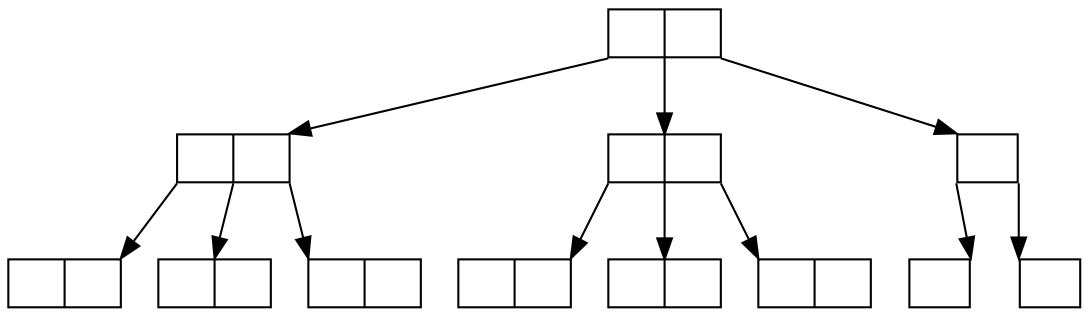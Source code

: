 digraph c5 {
    //Global graph settings
    graph[splines="false",ordering="out"];
    node [shape = record,height=.1,label="<f0>|<f1> "];

    //Special nodes
    n3[label="<f0>",width=.4];
    n10[label="<f0>",width=.4];
    n11[label="<f0>",width=.4];

    //Root
    n0:f0:sw -> n1:f1:ne;
    n0 -> n2;
    n0:f1:se -> n3:f0:nw;

    //Left child of root
    n1:f0:sw -> n4:f1:ne;
    n1:f0:se -> n5:f1:nw;
    n1:f1:se -> n6:f0:nw;

    //center child of root
    n2:f0:sw -> n7:f1:ne;
    n2 -> n8;
    n2:f1:se -> n9:f0:nw;

    //Right child of root
    n3:f0:sw -> n10:f0:ne;
    n3:f0:se -> n11:f0:nw;
}